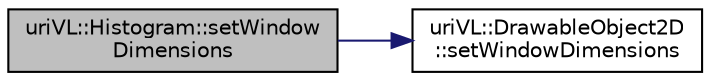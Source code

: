 digraph "uriVL::Histogram::setWindowDimensions"
{
  edge [fontname="Helvetica",fontsize="10",labelfontname="Helvetica",labelfontsize="10"];
  node [fontname="Helvetica",fontsize="10",shape=record];
  rankdir="LR";
  Node1 [label="uriVL::Histogram::setWindow\lDimensions",height=0.2,width=0.4,color="black", fillcolor="grey75", style="filled", fontcolor="black"];
  Node1 -> Node2 [color="midnightblue",fontsize="10",style="solid",fontname="Helvetica"];
  Node2 [label="uriVL::DrawableObject2D\l::setWindowDimensions",height=0.2,width=0.4,color="black", fillcolor="white", style="filled",URL="$classuriVL_1_1DrawableObject2D.html#a15fc889e37e7f893b7e1cb753cbd4572",tooltip="Informs the vector field object of the dimensions of graphic context used for its rendering..."];
}
